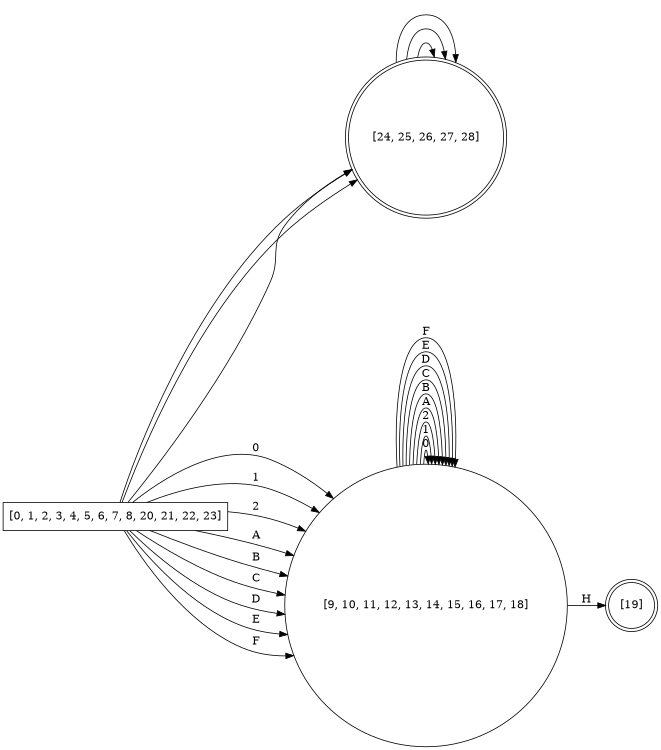 digraph finite_state_machine {
	rankdir=LR size="8,5"
	node [shape=rectangular]
	"[0, 1, 2, 3, 4, 5, 6, 7, 8, 20, 21, 22, 23]"
	node [shape=doublecircle]
	"[24, 25, 26, 27, 28]"
	node [shape=doublecircle]
	"[24, 25, 26, 27, 28]"
	node [shape=doublecircle]
	"[24, 25, 26, 27, 28]"
	node [shape=doublecircle]
	"[19]"
	node [shape=doublecircle]
	"[24, 25, 26, 27, 28]"
	node [shape=doublecircle]
	"[24, 25, 26, 27, 28]"
	node [shape=doublecircle]
	"[24, 25, 26, 27, 28]"
	node [shape=circle]
	"[0, 1, 2, 3, 4, 5, 6, 7, 8, 20, 21, 22, 23]" -> "[9, 10, 11, 12, 13, 14, 15, 16, 17, 18]" [label=0]
	"[0, 1, 2, 3, 4, 5, 6, 7, 8, 20, 21, 22, 23]" -> "[9, 10, 11, 12, 13, 14, 15, 16, 17, 18]" [label=1]
	"[0, 1, 2, 3, 4, 5, 6, 7, 8, 20, 21, 22, 23]" -> "[9, 10, 11, 12, 13, 14, 15, 16, 17, 18]" [label=2]
	"[0, 1, 2, 3, 4, 5, 6, 7, 8, 20, 21, 22, 23]" -> "[9, 10, 11, 12, 13, 14, 15, 16, 17, 18]" [label=A]
	"[0, 1, 2, 3, 4, 5, 6, 7, 8, 20, 21, 22, 23]" -> "[9, 10, 11, 12, 13, 14, 15, 16, 17, 18]" [label=B]
	"[0, 1, 2, 3, 4, 5, 6, 7, 8, 20, 21, 22, 23]" -> "[9, 10, 11, 12, 13, 14, 15, 16, 17, 18]" [label=C]
	"[0, 1, 2, 3, 4, 5, 6, 7, 8, 20, 21, 22, 23]" -> "[9, 10, 11, 12, 13, 14, 15, 16, 17, 18]" [label=D]
	"[0, 1, 2, 3, 4, 5, 6, 7, 8, 20, 21, 22, 23]" -> "[9, 10, 11, 12, 13, 14, 15, 16, 17, 18]" [label=E]
	"[0, 1, 2, 3, 4, 5, 6, 7, 8, 20, 21, 22, 23]" -> "[9, 10, 11, 12, 13, 14, 15, 16, 17, 18]" [label=F]
	"[0, 1, 2, 3, 4, 5, 6, 7, 8, 20, 21, 22, 23]" -> "[24, 25, 26, 27, 28]" [label=""]
	"[0, 1, 2, 3, 4, 5, 6, 7, 8, 20, 21, 22, 23]" -> "[24, 25, 26, 27, 28]" [label="
"]
	"[0, 1, 2, 3, 4, 5, 6, 7, 8, 20, 21, 22, 23]" -> "[24, 25, 26, 27, 28]" [label="	"]
	"[9, 10, 11, 12, 13, 14, 15, 16, 17, 18]" -> "[9, 10, 11, 12, 13, 14, 15, 16, 17, 18]" [label=0]
	"[9, 10, 11, 12, 13, 14, 15, 16, 17, 18]" -> "[9, 10, 11, 12, 13, 14, 15, 16, 17, 18]" [label=1]
	"[9, 10, 11, 12, 13, 14, 15, 16, 17, 18]" -> "[9, 10, 11, 12, 13, 14, 15, 16, 17, 18]" [label=2]
	"[9, 10, 11, 12, 13, 14, 15, 16, 17, 18]" -> "[9, 10, 11, 12, 13, 14, 15, 16, 17, 18]" [label=A]
	"[9, 10, 11, 12, 13, 14, 15, 16, 17, 18]" -> "[9, 10, 11, 12, 13, 14, 15, 16, 17, 18]" [label=B]
	"[9, 10, 11, 12, 13, 14, 15, 16, 17, 18]" -> "[9, 10, 11, 12, 13, 14, 15, 16, 17, 18]" [label=C]
	"[9, 10, 11, 12, 13, 14, 15, 16, 17, 18]" -> "[9, 10, 11, 12, 13, 14, 15, 16, 17, 18]" [label=D]
	"[9, 10, 11, 12, 13, 14, 15, 16, 17, 18]" -> "[9, 10, 11, 12, 13, 14, 15, 16, 17, 18]" [label=E]
	"[9, 10, 11, 12, 13, 14, 15, 16, 17, 18]" -> "[9, 10, 11, 12, 13, 14, 15, 16, 17, 18]" [label=F]
	"[9, 10, 11, 12, 13, 14, 15, 16, 17, 18]" -> "[19]" [label=H]
	"[24, 25, 26, 27, 28]" -> "[24, 25, 26, 27, 28]" [label=""]
	"[24, 25, 26, 27, 28]" -> "[24, 25, 26, 27, 28]" [label="
"]
	"[24, 25, 26, 27, 28]" -> "[24, 25, 26, 27, 28]" [label="	"]
}
